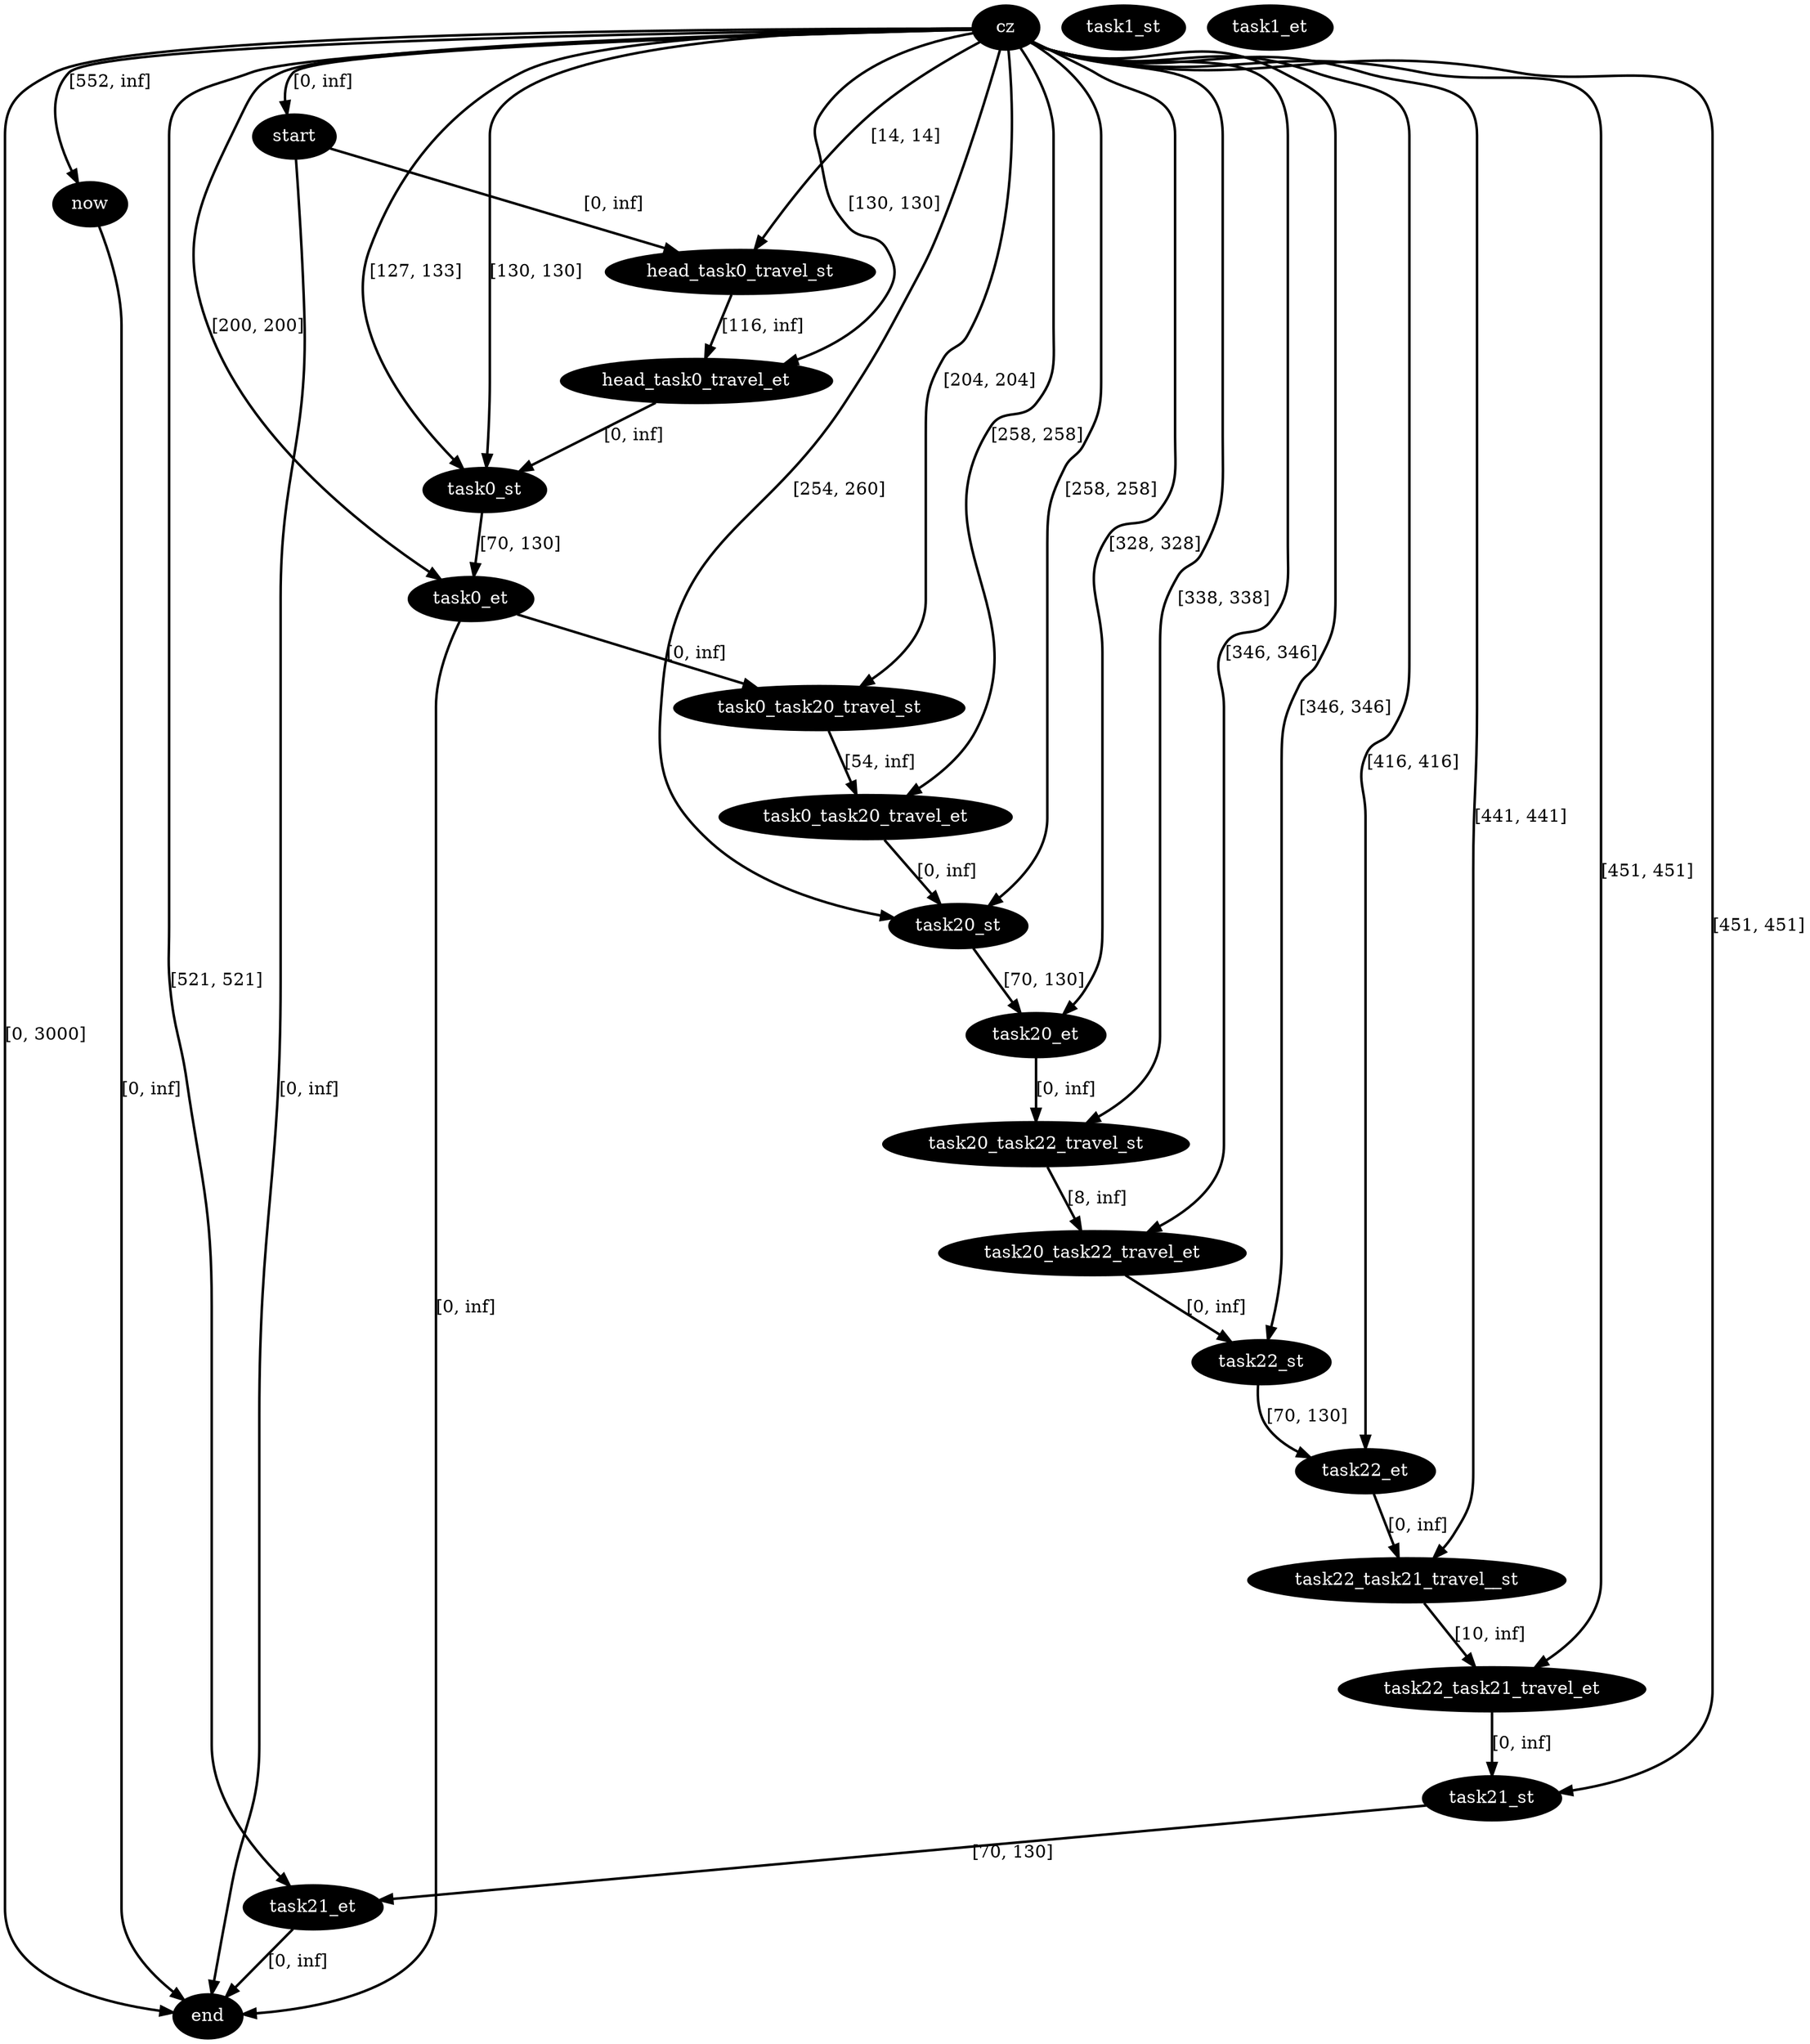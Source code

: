 digraph plan {
0[label="cz",style=filled,fillcolor=black,fontcolor=white];
1[label="start",style=filled,fillcolor=black,fontcolor=white];
2[label="now",style=filled,fillcolor=black,fontcolor=white];
3[label="end",style=filled,fillcolor=black,fontcolor=white];
7[label="head_task0_travel_st",style=filled,fillcolor=black,fontcolor=white];
8[label="head_task0_travel_et",style=filled,fillcolor=black,fontcolor=white];
9[label="task0_st",style=filled,fillcolor=black,fontcolor=white];
10[label="task0_et",style=filled,fillcolor=black,fontcolor=white];
103[label="task20_st",style=filled,fillcolor=black,fontcolor=white];
104[label="task20_et",style=filled,fillcolor=black,fontcolor=white];
123[label="task21_st",style=filled,fillcolor=black,fontcolor=white];
124[label="task21_et",style=filled,fillcolor=black,fontcolor=white];
138[label="task0_task20_travel_st",style=filled,fillcolor=black,fontcolor=white];
139[label="task0_task20_travel_et",style=filled,fillcolor=black,fontcolor=white];
147[label="task20_task22_travel_st",style=filled,fillcolor=black,fontcolor=white];
148[label="task20_task22_travel_et",style=filled,fillcolor=black,fontcolor=white];
149[label="task22_st",style=filled,fillcolor=black,fontcolor=white];
150[label="task22_et",style=filled,fillcolor=black,fontcolor=white];
151[label="task22_task21_travel__st",style=filled,fillcolor=black,fontcolor=white];
152[label="task22_task21_travel_et",style=filled,fillcolor=black,fontcolor=white];
155[label="task1_st",style=filled,fillcolor=black,fontcolor=white];
156[label="task1_et",style=filled,fillcolor=black,fontcolor=white];
"0"->"1"[label="[0, inf]",penwidth=2,color=black];
"0"->"3"[label="[0, 3000]",penwidth=2,color=black];
"7"->"8"[label="[116, inf]",penwidth=2,color=black];
"0"->"8"[label="[130, 130]",penwidth=2,color=black];
"1"->"7"[label="[0, inf]",penwidth=2,color=black];
"0"->"7"[label="[14, 14]",penwidth=2,color=black];
"0"->"2"[label="[552, inf]",penwidth=2,color=black];
"2"->"3"[label="[0, inf]",penwidth=2,color=black];
"1"->"3"[label="[0, inf]",penwidth=2,color=black];
"0"->"10"[label="[200, 200]",penwidth=2,color=black];
"10"->"3"[label="[0, inf]",penwidth=2,color=black];
"0"->"9"[label="[130, 130]",penwidth=2,color=black];
"0"->"9"[label="[127, 133]",penwidth=2,color=black];
"138"->"139"[label="[54, inf]",penwidth=2,color=black];
"0"->"139"[label="[258, 258]",penwidth=2,color=black];
"10"->"138"[label="[0, inf]",penwidth=2,color=black];
"0"->"138"[label="[204, 204]",penwidth=2,color=black];
"9"->"10"[label="[70, 130]",penwidth=2,color=black];
"8"->"9"[label="[0, inf]",penwidth=2,color=black];
"0"->"104"[label="[328, 328]",penwidth=2,color=black];
"0"->"103"[label="[258, 258]",penwidth=2,color=black];
"0"->"103"[label="[254, 260]",penwidth=2,color=black];
"147"->"148"[label="[8, inf]",penwidth=2,color=black];
"0"->"148"[label="[346, 346]",penwidth=2,color=black];
"104"->"147"[label="[0, inf]",penwidth=2,color=black];
"0"->"147"[label="[338, 338]",penwidth=2,color=black];
"103"->"104"[label="[70, 130]",penwidth=2,color=black];
"139"->"103"[label="[0, inf]",penwidth=2,color=black];
"0"->"124"[label="[521, 521]",penwidth=2,color=black];
"124"->"3"[label="[0, inf]",penwidth=2,color=black];
"0"->"123"[label="[451, 451]",penwidth=2,color=black];
"123"->"124"[label="[70, 130]",penwidth=2,color=black];
"0"->"150"[label="[416, 416]",penwidth=2,color=black];
"0"->"149"[label="[346, 346]",penwidth=2,color=black];
"0"->"151"[label="[441, 441]",penwidth=2,color=black];
"152"->"123"[label="[0, inf]",penwidth=2,color=black];
"0"->"152"[label="[451, 451]",penwidth=2,color=black];
"150"->"151"[label="[0, inf]",penwidth=2,color=black];
"151"->"152"[label="[10, inf]",penwidth=2,color=black];
"149"->"150"[label="[70, 130]",penwidth=2,color=black];
"148"->"149"[label="[0, inf]",penwidth=2,color=black];
}
